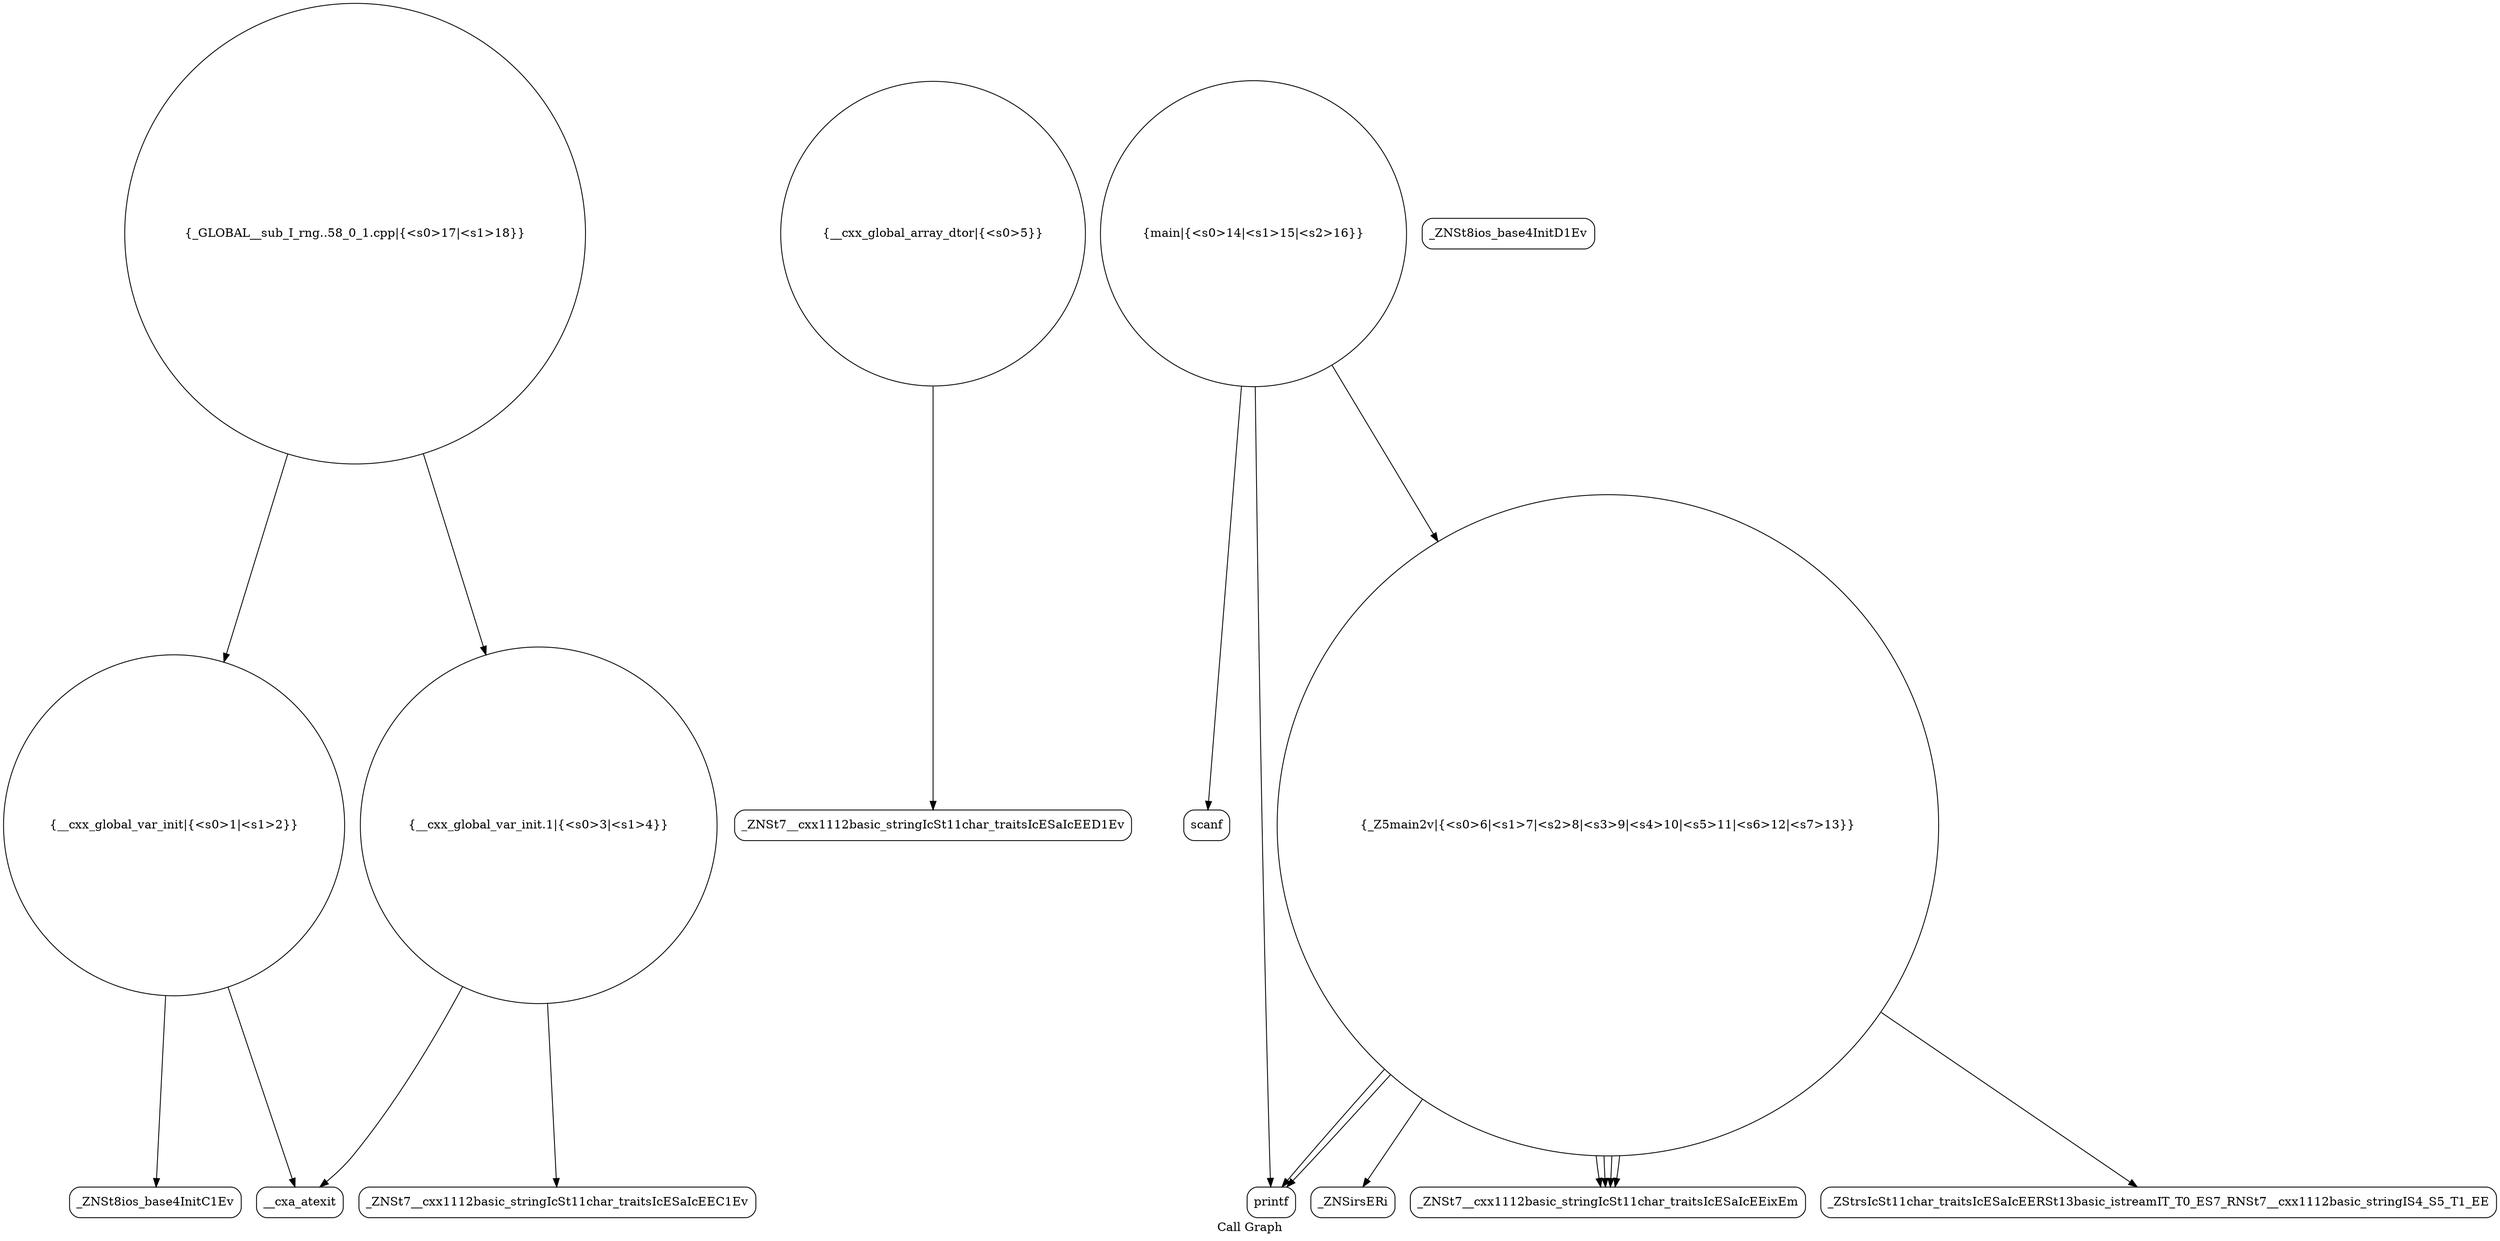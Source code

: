 digraph "Call Graph" {
	label="Call Graph";

	Node0x55a23fde0ba0 [shape=record,shape=circle,label="{__cxx_global_var_init|{<s0>1|<s1>2}}"];
	Node0x55a23fde0ba0:s0 -> Node0x55a23fde1030[color=black];
	Node0x55a23fde0ba0:s1 -> Node0x55a23fde1130[color=black];
	Node0x55a23fde1330 [shape=record,shape=Mrecord,label="{_ZNSt7__cxx1112basic_stringIcSt11char_traitsIcESaIcEED1Ev}"];
	Node0x55a23fde16b0 [shape=record,shape=Mrecord,label="{scanf}"];
	Node0x55a23fde10b0 [shape=record,shape=Mrecord,label="{_ZNSt8ios_base4InitD1Ev}"];
	Node0x55a23fde1430 [shape=record,shape=Mrecord,label="{_ZNSirsERi}"];
	Node0x55a23fde11b0 [shape=record,shape=circle,label="{__cxx_global_var_init.1|{<s0>3|<s1>4}}"];
	Node0x55a23fde11b0:s0 -> Node0x55a23fde1230[color=black];
	Node0x55a23fde11b0:s1 -> Node0x55a23fde1130[color=black];
	Node0x55a23fde1530 [shape=record,shape=Mrecord,label="{_ZNSt7__cxx1112basic_stringIcSt11char_traitsIcESaIcEEixEm}"];
	Node0x55a23fde12b0 [shape=record,shape=circle,label="{__cxx_global_array_dtor|{<s0>5}}"];
	Node0x55a23fde12b0:s0 -> Node0x55a23fde1330[color=black];
	Node0x55a23fde1630 [shape=record,shape=circle,label="{main|{<s0>14|<s1>15|<s2>16}}"];
	Node0x55a23fde1630:s0 -> Node0x55a23fde16b0[color=black];
	Node0x55a23fde1630:s1 -> Node0x55a23fde15b0[color=black];
	Node0x55a23fde1630:s2 -> Node0x55a23fde13b0[color=black];
	Node0x55a23fde1030 [shape=record,shape=Mrecord,label="{_ZNSt8ios_base4InitC1Ev}"];
	Node0x55a23fde13b0 [shape=record,shape=circle,label="{_Z5main2v|{<s0>6|<s1>7|<s2>8|<s3>9|<s4>10|<s5>11|<s6>12|<s7>13}}"];
	Node0x55a23fde13b0:s0 -> Node0x55a23fde1430[color=black];
	Node0x55a23fde13b0:s1 -> Node0x55a23fde14b0[color=black];
	Node0x55a23fde13b0:s2 -> Node0x55a23fde1530[color=black];
	Node0x55a23fde13b0:s3 -> Node0x55a23fde1530[color=black];
	Node0x55a23fde13b0:s4 -> Node0x55a23fde1530[color=black];
	Node0x55a23fde13b0:s5 -> Node0x55a23fde1530[color=black];
	Node0x55a23fde13b0:s6 -> Node0x55a23fde15b0[color=black];
	Node0x55a23fde13b0:s7 -> Node0x55a23fde15b0[color=black];
	Node0x55a23fde1730 [shape=record,shape=circle,label="{_GLOBAL__sub_I_rng..58_0_1.cpp|{<s0>17|<s1>18}}"];
	Node0x55a23fde1730:s0 -> Node0x55a23fde0ba0[color=black];
	Node0x55a23fde1730:s1 -> Node0x55a23fde11b0[color=black];
	Node0x55a23fde1130 [shape=record,shape=Mrecord,label="{__cxa_atexit}"];
	Node0x55a23fde14b0 [shape=record,shape=Mrecord,label="{_ZStrsIcSt11char_traitsIcESaIcEERSt13basic_istreamIT_T0_ES7_RNSt7__cxx1112basic_stringIS4_S5_T1_EE}"];
	Node0x55a23fde1230 [shape=record,shape=Mrecord,label="{_ZNSt7__cxx1112basic_stringIcSt11char_traitsIcESaIcEEC1Ev}"];
	Node0x55a23fde15b0 [shape=record,shape=Mrecord,label="{printf}"];
}
